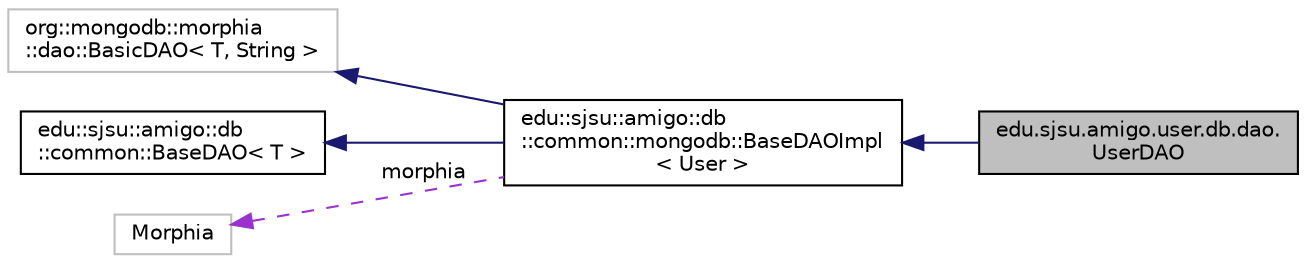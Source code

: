 digraph "edu.sjsu.amigo.user.db.dao.UserDAO"
{
  edge [fontname="Helvetica",fontsize="10",labelfontname="Helvetica",labelfontsize="10"];
  node [fontname="Helvetica",fontsize="10",shape=record];
  rankdir="LR";
  Node4 [label="edu.sjsu.amigo.user.db.dao.\lUserDAO",height=0.2,width=0.4,color="black", fillcolor="grey75", style="filled", fontcolor="black"];
  Node5 -> Node4 [dir="back",color="midnightblue",fontsize="10",style="solid",fontname="Helvetica"];
  Node5 [label="edu::sjsu::amigo::db\l::common::mongodb::BaseDAOImpl\l\< User \>",height=0.2,width=0.4,color="black", fillcolor="white", style="filled",URL="$classedu_1_1sjsu_1_1amigo_1_1db_1_1common_1_1mongodb_1_1_base_d_a_o_impl.html"];
  Node6 -> Node5 [dir="back",color="midnightblue",fontsize="10",style="solid",fontname="Helvetica"];
  Node6 [label="org::mongodb::morphia\l::dao::BasicDAO\< T, String \>",height=0.2,width=0.4,color="grey75", fillcolor="white", style="filled"];
  Node7 -> Node5 [dir="back",color="midnightblue",fontsize="10",style="solid",fontname="Helvetica"];
  Node7 [label="edu::sjsu::amigo::db\l::common::BaseDAO\< T \>",height=0.2,width=0.4,color="black", fillcolor="white", style="filled",URL="$interfaceedu_1_1sjsu_1_1amigo_1_1db_1_1common_1_1_base_d_a_o.html"];
  Node8 -> Node5 [dir="back",color="darkorchid3",fontsize="10",style="dashed",label=" morphia" ,fontname="Helvetica"];
  Node8 [label="Morphia",height=0.2,width=0.4,color="grey75", fillcolor="white", style="filled"];
}
